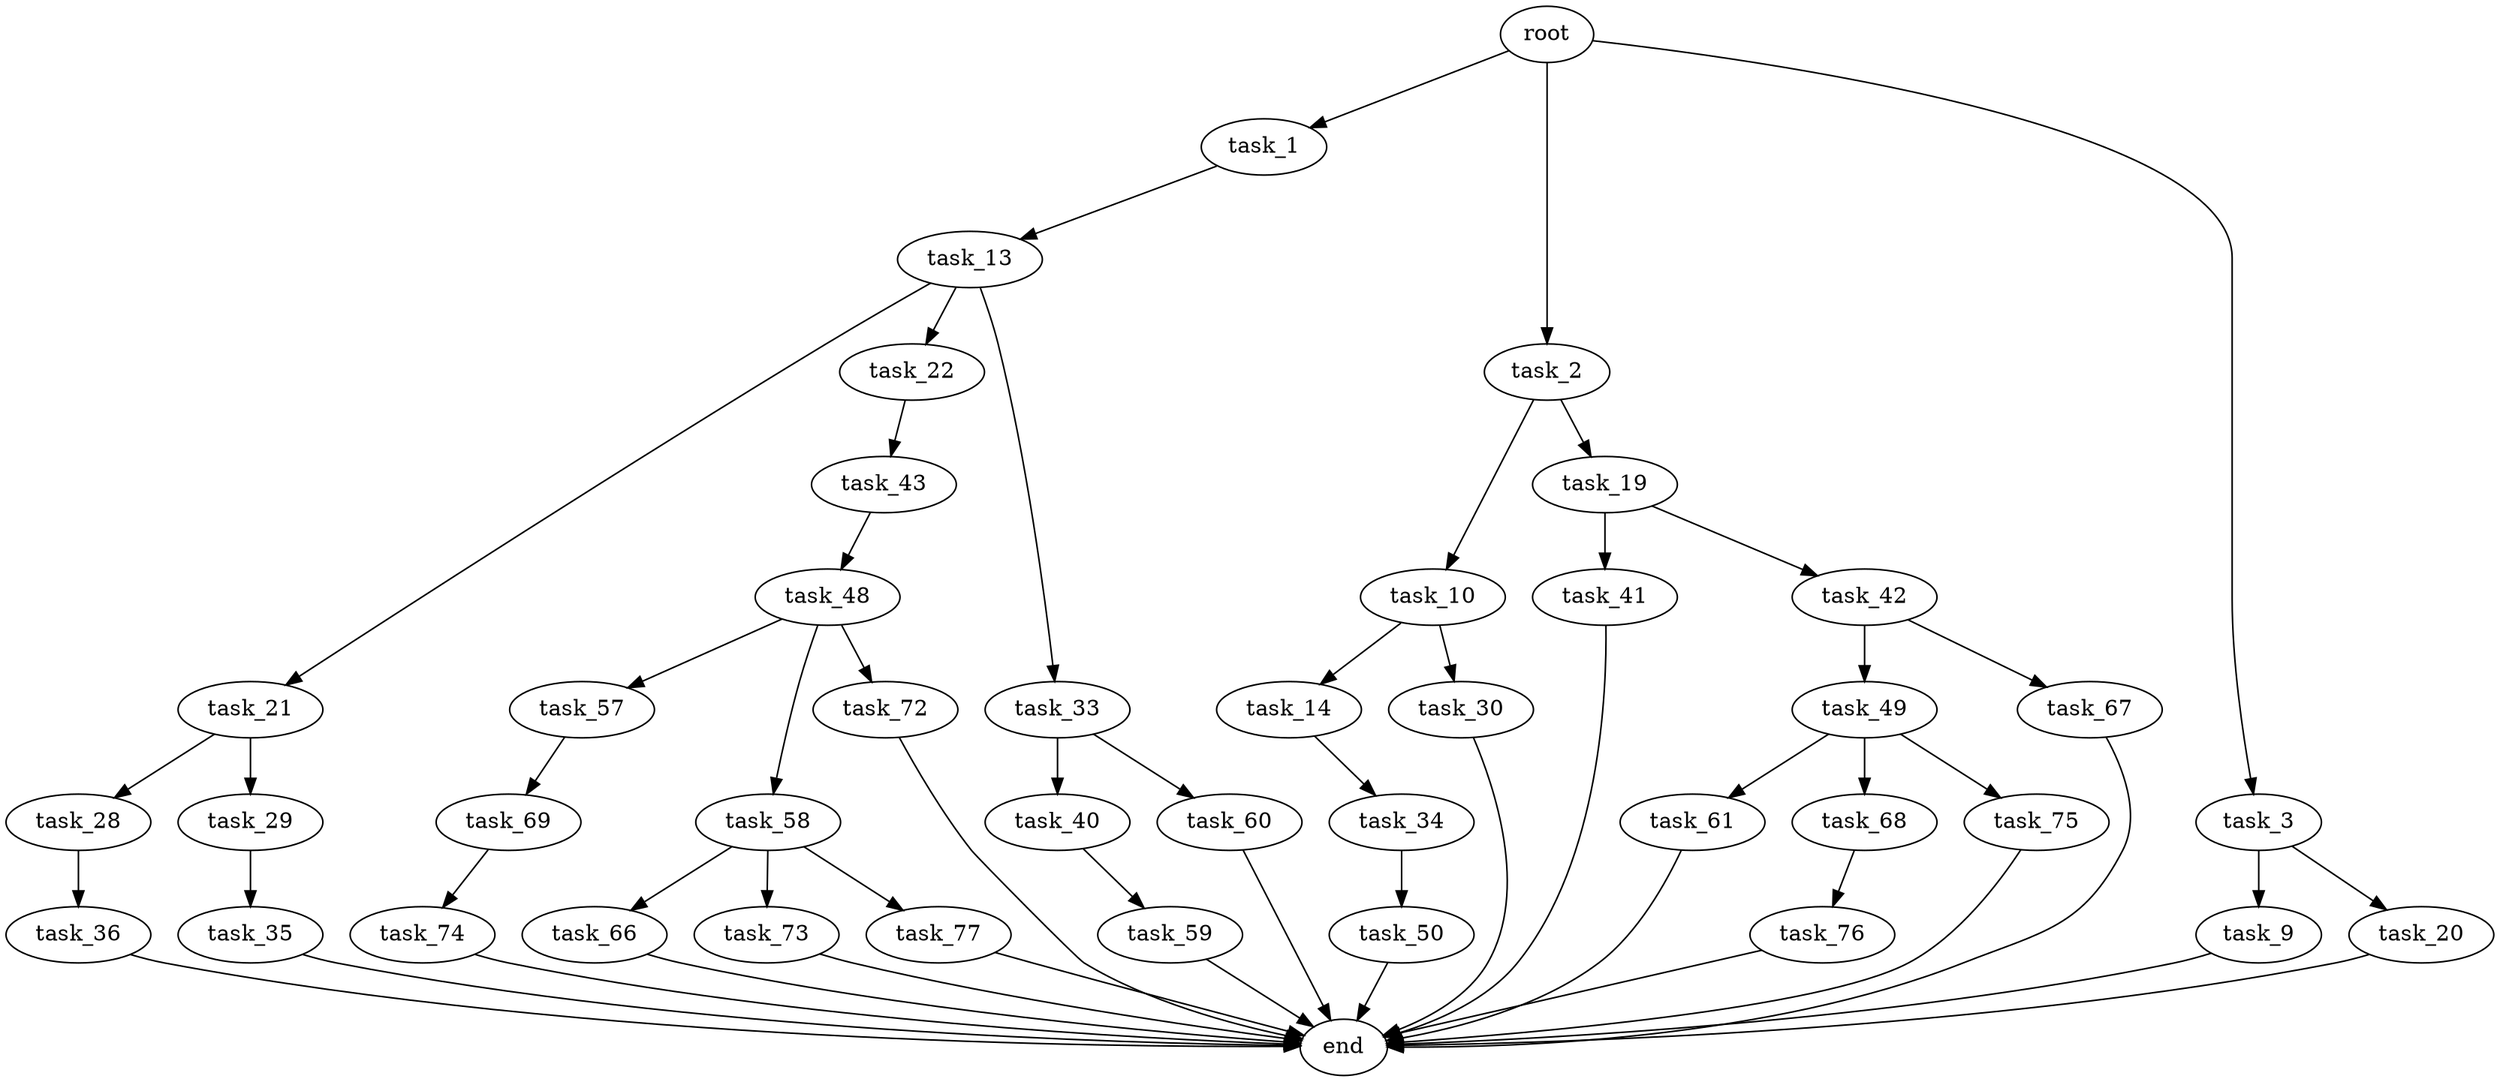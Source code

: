 digraph G {
  root [size="0.000000"];
  task_1 [size="164747276895.000000"];
  task_2 [size="206267311693.000000"];
  task_3 [size="4105386334.000000"];
  task_13 [size="28991029248.000000"];
  task_10 [size="24693754297.000000"];
  task_19 [size="1073741824000.000000"];
  task_9 [size="22111010716.000000"];
  task_20 [size="9109476709.000000"];
  end [size="0.000000"];
  task_14 [size="1073741824000.000000"];
  task_30 [size="235544550759.000000"];
  task_21 [size="861293522648.000000"];
  task_22 [size="549755813888.000000"];
  task_33 [size="550086585.000000"];
  task_34 [size="44135610804.000000"];
  task_41 [size="13278949656.000000"];
  task_42 [size="368293445632.000000"];
  task_28 [size="8589934592.000000"];
  task_29 [size="1073741824000.000000"];
  task_43 [size="68719476736.000000"];
  task_36 [size="28991029248.000000"];
  task_35 [size="386649260903.000000"];
  task_40 [size="368293445632.000000"];
  task_60 [size="28991029248.000000"];
  task_50 [size="674925604169.000000"];
  task_59 [size="2038506828.000000"];
  task_49 [size="203903060448.000000"];
  task_67 [size="68719476736.000000"];
  task_48 [size="10645443764.000000"];
  task_57 [size="1061860596.000000"];
  task_58 [size="24448766289.000000"];
  task_72 [size="91591357143.000000"];
  task_61 [size="549755813888.000000"];
  task_68 [size="28991029248.000000"];
  task_75 [size="1730229061.000000"];
  task_69 [size="33876148322.000000"];
  task_66 [size="1072285950901.000000"];
  task_73 [size="42612286554.000000"];
  task_77 [size="28991029248.000000"];
  task_76 [size="549755813888.000000"];
  task_74 [size="893222051170.000000"];

  root -> task_1 [size="1.000000"];
  root -> task_2 [size="1.000000"];
  root -> task_3 [size="1.000000"];
  task_1 -> task_13 [size="411041792.000000"];
  task_2 -> task_10 [size="209715200.000000"];
  task_2 -> task_19 [size="209715200.000000"];
  task_3 -> task_9 [size="75497472.000000"];
  task_3 -> task_20 [size="75497472.000000"];
  task_13 -> task_21 [size="75497472.000000"];
  task_13 -> task_22 [size="75497472.000000"];
  task_13 -> task_33 [size="75497472.000000"];
  task_10 -> task_14 [size="838860800.000000"];
  task_10 -> task_30 [size="838860800.000000"];
  task_19 -> task_41 [size="838860800.000000"];
  task_19 -> task_42 [size="838860800.000000"];
  task_9 -> end [size="1.000000"];
  task_20 -> end [size="1.000000"];
  task_14 -> task_34 [size="838860800.000000"];
  task_30 -> end [size="1.000000"];
  task_21 -> task_28 [size="536870912.000000"];
  task_21 -> task_29 [size="536870912.000000"];
  task_22 -> task_43 [size="536870912.000000"];
  task_33 -> task_40 [size="33554432.000000"];
  task_33 -> task_60 [size="33554432.000000"];
  task_34 -> task_50 [size="75497472.000000"];
  task_41 -> end [size="1.000000"];
  task_42 -> task_49 [size="411041792.000000"];
  task_42 -> task_67 [size="411041792.000000"];
  task_28 -> task_36 [size="33554432.000000"];
  task_29 -> task_35 [size="838860800.000000"];
  task_43 -> task_48 [size="134217728.000000"];
  task_36 -> end [size="1.000000"];
  task_35 -> end [size="1.000000"];
  task_40 -> task_59 [size="411041792.000000"];
  task_60 -> end [size="1.000000"];
  task_50 -> end [size="1.000000"];
  task_59 -> end [size="1.000000"];
  task_49 -> task_61 [size="134217728.000000"];
  task_49 -> task_68 [size="134217728.000000"];
  task_49 -> task_75 [size="134217728.000000"];
  task_67 -> end [size="1.000000"];
  task_48 -> task_57 [size="536870912.000000"];
  task_48 -> task_58 [size="536870912.000000"];
  task_48 -> task_72 [size="536870912.000000"];
  task_57 -> task_69 [size="33554432.000000"];
  task_58 -> task_66 [size="411041792.000000"];
  task_58 -> task_73 [size="411041792.000000"];
  task_58 -> task_77 [size="411041792.000000"];
  task_72 -> end [size="1.000000"];
  task_61 -> end [size="1.000000"];
  task_68 -> task_76 [size="75497472.000000"];
  task_75 -> end [size="1.000000"];
  task_69 -> task_74 [size="838860800.000000"];
  task_66 -> end [size="1.000000"];
  task_73 -> end [size="1.000000"];
  task_77 -> end [size="1.000000"];
  task_76 -> end [size="1.000000"];
  task_74 -> end [size="1.000000"];
}
